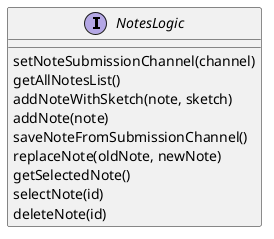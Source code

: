 @startuml

interface NotesLogic {
    setNoteSubmissionChannel(channel)
    getAllNotesList()
    addNoteWithSketch(note, sketch)
    addNote(note)
    saveNoteFromSubmissionChannel()
    replaceNote(oldNote, newNote)
    getSelectedNote()
    selectNote(id)
    deleteNote(id)
}

@enduml
